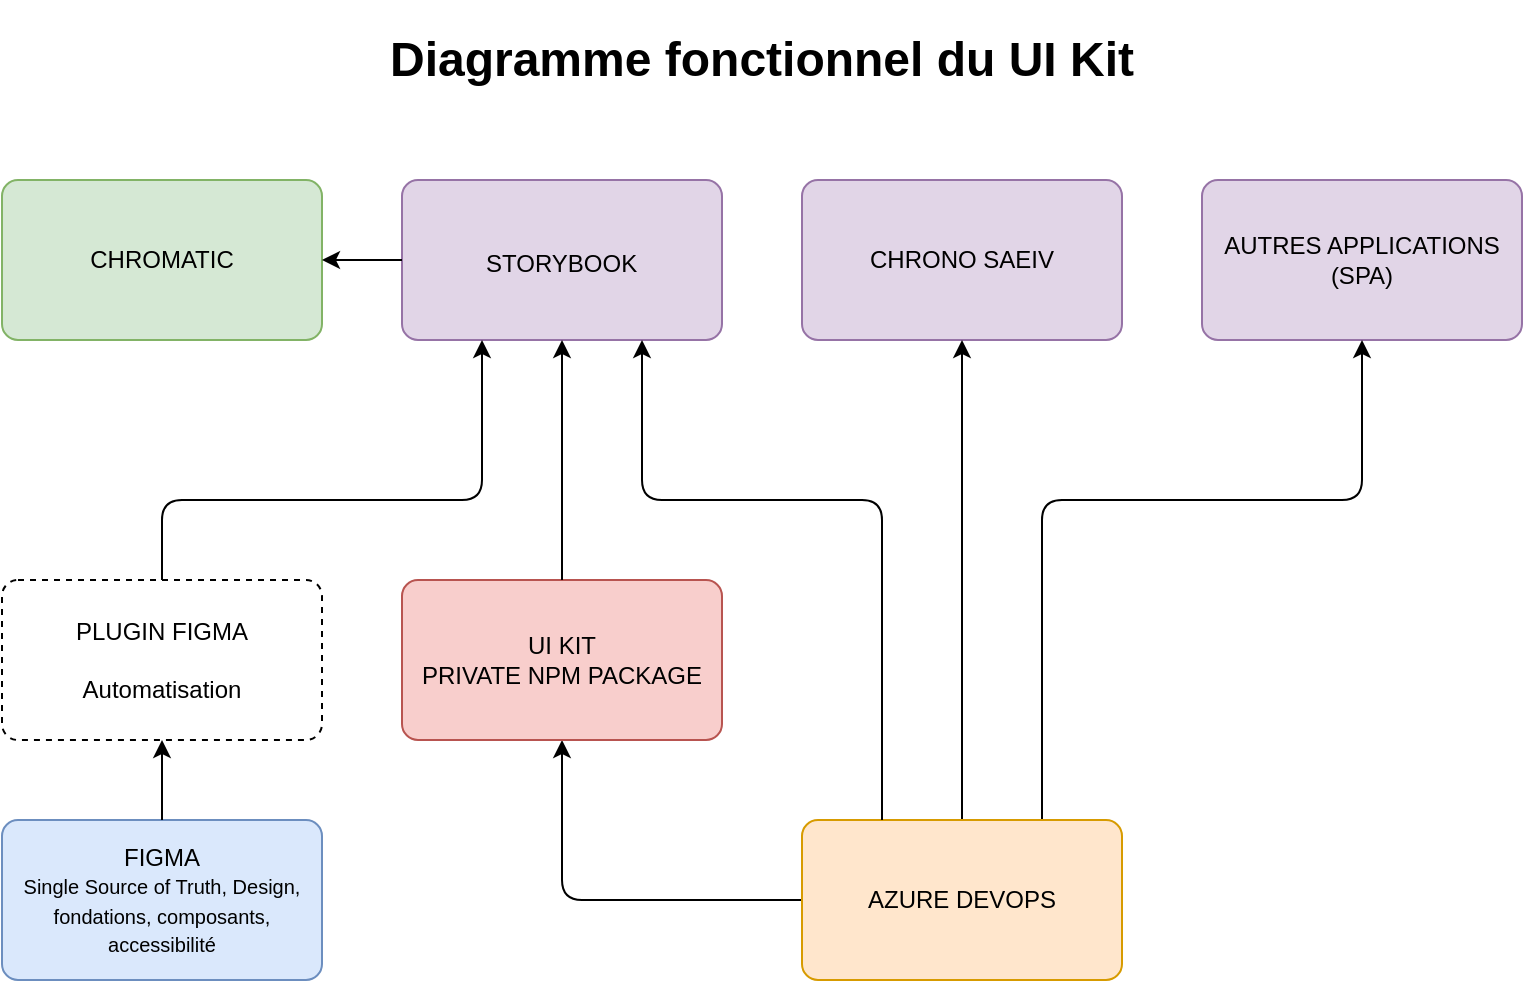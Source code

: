 <mxfile version="15.8.9" type="github">
  <diagram name="Page-1" id="c7488fd3-1785-93aa-aadb-54a6760d102a">
    <mxGraphModel dx="1422" dy="772" grid="1" gridSize="10" guides="1" tooltips="1" connect="1" arrows="1" fold="1" page="1" pageScale="1" pageWidth="500" pageHeight="300" background="none" math="0" shadow="0">
      <root>
        <mxCell id="0" />
        <mxCell id="1" parent="0" />
        <mxCell id="Tccu-ew2ln0pexr-4rRw-31" value="&lt;h1&gt;Diagramme fonctionnel du UI Kit&lt;/h1&gt;" style="text;html=1;strokeColor=none;fillColor=none;spacing=5;spacingTop=-20;whiteSpace=wrap;overflow=hidden;rounded=0;align=center;" parent="1" vertex="1">
          <mxGeometry x="120" y="40" width="760" height="40" as="geometry" />
        </mxCell>
        <mxCell id="YOE7d0ipDMbA9e8X7rGO-6" value="AUTRES APPLICATIONS (SPA)" style="rounded=1;whiteSpace=wrap;html=1;arcSize=10;fillColor=#e1d5e7;strokeColor=#9673a6;" parent="1" vertex="1">
          <mxGeometry x="720" y="120" width="160" height="80" as="geometry" />
        </mxCell>
        <mxCell id="YOE7d0ipDMbA9e8X7rGO-12" value="" style="endArrow=classic;html=1;shadow=0;endSize=6;strokeColor=#000000;entryX=0.5;entryY=1;entryDx=0;entryDy=0;exitX=0.75;exitY=0;exitDx=0;exitDy=0;" parent="1" source="tBBY-zIX_COKxprFF8_Z-13" target="YOE7d0ipDMbA9e8X7rGO-6" edge="1">
          <mxGeometry width="50" height="50" relative="1" as="geometry">
            <mxPoint x="600" y="300" as="sourcePoint" />
            <mxPoint x="230" y="160" as="targetPoint" />
            <Array as="points">
              <mxPoint x="640" y="280" />
              <mxPoint x="800" y="280" />
            </Array>
          </mxGeometry>
        </mxCell>
        <mxCell id="YOE7d0ipDMbA9e8X7rGO-14" value="CHRONO SAEIV" style="rounded=1;whiteSpace=wrap;html=1;arcSize=10;fillColor=#e1d5e7;strokeColor=#9673a6;" parent="1" vertex="1">
          <mxGeometry x="520" y="120" width="160" height="80" as="geometry" />
        </mxCell>
        <mxCell id="tBBY-zIX_COKxprFF8_Z-1" value="" style="rounded=1;whiteSpace=wrap;html=1;arcSize=10;fillColor=#e1d5e7;strokeColor=#9673a6;" parent="1" vertex="1">
          <mxGeometry x="320" y="120" width="160" height="80" as="geometry" />
        </mxCell>
        <mxCell id="tBBY-zIX_COKxprFF8_Z-2" value="" style="endArrow=classic;html=1;exitX=0;exitY=0.5;exitDx=0;exitDy=0;entryX=0.5;entryY=1;entryDx=0;entryDy=0;" parent="1" source="tBBY-zIX_COKxprFF8_Z-13" target="tBBY-zIX_COKxprFF8_Z-12" edge="1">
          <mxGeometry width="50" height="50" relative="1" as="geometry">
            <mxPoint x="840" y="240" as="sourcePoint" />
            <mxPoint x="839.8" y="200" as="targetPoint" />
            <Array as="points">
              <mxPoint x="520" y="480" />
              <mxPoint x="400" y="480" />
            </Array>
          </mxGeometry>
        </mxCell>
        <mxCell id="tBBY-zIX_COKxprFF8_Z-4" value="FIGMA&lt;br&gt;&lt;font style=&quot;font-size: 10px&quot;&gt;Single Source of Truth,&amp;nbsp;Design, fondations, composants, accessibilité&lt;/font&gt;" style="rounded=1;whiteSpace=wrap;html=1;arcSize=10;fillColor=#dae8fc;strokeColor=#6c8ebf;" parent="1" vertex="1">
          <mxGeometry x="120" y="440" width="160" height="80" as="geometry" />
        </mxCell>
        <mxCell id="tBBY-zIX_COKxprFF8_Z-11" value="" style="endArrow=classic;html=1;shadow=0;endSize=6;strokeColor=#000000;entryX=0.5;entryY=1;entryDx=0;entryDy=0;exitX=0.5;exitY=0;exitDx=0;exitDy=0;" parent="1" source="tBBY-zIX_COKxprFF8_Z-13" target="YOE7d0ipDMbA9e8X7rGO-14" edge="1">
          <mxGeometry width="50" height="50" relative="1" as="geometry">
            <mxPoint x="530" y="290" as="sourcePoint" />
            <mxPoint x="680" y="200" as="targetPoint" />
            <Array as="points" />
          </mxGeometry>
        </mxCell>
        <mxCell id="tBBY-zIX_COKxprFF8_Z-12" value="UI KIT&lt;br&gt;PRIVATE NPM PACKAGE" style="rounded=1;whiteSpace=wrap;html=1;arcSize=10;fillColor=#f8cecc;strokeColor=#b85450;" parent="1" vertex="1">
          <mxGeometry x="320" y="320" width="160" height="80" as="geometry" />
        </mxCell>
        <mxCell id="tBBY-zIX_COKxprFF8_Z-13" value="AZURE DEVOPS" style="whiteSpace=wrap;html=1;rounded=1;strokeColor=#d79b00;fillColor=#ffe6cc;arcSize=10;" parent="1" vertex="1">
          <mxGeometry x="520" y="440" width="160" height="80" as="geometry" />
        </mxCell>
        <mxCell id="tBBY-zIX_COKxprFF8_Z-14" value="" style="endArrow=classic;html=1;exitX=0.5;exitY=0;exitDx=0;exitDy=0;entryX=0.5;entryY=1;entryDx=0;entryDy=0;" parent="1" source="tBBY-zIX_COKxprFF8_Z-12" target="tBBY-zIX_COKxprFF8_Z-1" edge="1">
          <mxGeometry width="50" height="50" relative="1" as="geometry">
            <mxPoint x="850" y="450" as="sourcePoint" />
            <mxPoint x="350" y="390" as="targetPoint" />
          </mxGeometry>
        </mxCell>
        <mxCell id="tBBY-zIX_COKxprFF8_Z-15" value="CHROMATIC" style="rounded=1;whiteSpace=wrap;html=1;arcSize=10;fillColor=#d5e8d4;strokeColor=#82b366;" parent="1" vertex="1">
          <mxGeometry x="120" y="120" width="160" height="80" as="geometry" />
        </mxCell>
        <mxCell id="tBBY-zIX_COKxprFF8_Z-17" value="" style="endArrow=classic;html=1;entryX=1;entryY=0.5;entryDx=0;entryDy=0;exitX=0;exitY=0.5;exitDx=0;exitDy=0;" parent="1" source="tBBY-zIX_COKxprFF8_Z-1" target="tBBY-zIX_COKxprFF8_Z-15" edge="1">
          <mxGeometry width="50" height="50" relative="1" as="geometry">
            <mxPoint x="430" y="220" as="sourcePoint" />
            <mxPoint x="920" y="320" as="targetPoint" />
            <Array as="points" />
          </mxGeometry>
        </mxCell>
        <mxCell id="tBBY-zIX_COKxprFF8_Z-18" value="PLUGIN FIGMA&lt;br&gt;&lt;br&gt;Automatisation" style="rounded=1;whiteSpace=wrap;html=1;arcSize=10;dashed=1;" parent="1" vertex="1">
          <mxGeometry x="120" y="320" width="160" height="80" as="geometry" />
        </mxCell>
        <mxCell id="tBBY-zIX_COKxprFF8_Z-19" value="" style="endArrow=classic;html=1;exitX=0.5;exitY=0;exitDx=0;exitDy=0;entryX=0.5;entryY=1;entryDx=0;entryDy=0;" parent="1" source="tBBY-zIX_COKxprFF8_Z-4" target="tBBY-zIX_COKxprFF8_Z-18" edge="1">
          <mxGeometry width="50" height="50" relative="1" as="geometry">
            <mxPoint x="260" y="500" as="sourcePoint" />
            <mxPoint x="260" y="460" as="targetPoint" />
          </mxGeometry>
        </mxCell>
        <mxCell id="tBBY-zIX_COKxprFF8_Z-21" value="" style="endArrow=classic;html=1;entryX=0.25;entryY=1;entryDx=0;entryDy=0;exitX=0.5;exitY=0;exitDx=0;exitDy=0;" parent="1" source="tBBY-zIX_COKxprFF8_Z-18" target="tBBY-zIX_COKxprFF8_Z-1" edge="1">
          <mxGeometry width="50" height="50" relative="1" as="geometry">
            <mxPoint x="200" y="320" as="sourcePoint" />
            <mxPoint x="130" y="330" as="targetPoint" />
            <Array as="points">
              <mxPoint x="200" y="280" />
              <mxPoint x="360" y="280" />
            </Array>
          </mxGeometry>
        </mxCell>
        <mxCell id="0OFy3xrJt5Z_TGlZJ1PU-2" value="" style="endArrow=classic;html=1;entryX=0.75;entryY=1;entryDx=0;entryDy=0;exitX=0.25;exitY=0;exitDx=0;exitDy=0;" edge="1" parent="1" source="tBBY-zIX_COKxprFF8_Z-13" target="tBBY-zIX_COKxprFF8_Z-1">
          <mxGeometry width="50" height="50" relative="1" as="geometry">
            <mxPoint x="130" y="330" as="sourcePoint" />
            <mxPoint x="370" y="210" as="targetPoint" />
            <Array as="points">
              <mxPoint x="560" y="280" />
              <mxPoint x="440" y="280" />
            </Array>
          </mxGeometry>
        </mxCell>
        <mxCell id="0OFy3xrJt5Z_TGlZJ1PU-9" value="&lt;span style=&quot;color: rgb(0 , 0 , 0) ; font-family: &amp;#34;helvetica&amp;#34; ; font-size: 12px ; font-style: normal ; font-weight: 400 ; letter-spacing: normal ; text-align: center ; text-indent: 0px ; text-transform: none ; word-spacing: 0px ; display: inline ; float: none&quot;&gt;STORYBOOK&lt;/span&gt;" style="text;whiteSpace=wrap;html=1;fontSize=10;" vertex="1" parent="1">
          <mxGeometry x="360" y="147.5" width="80" height="25" as="geometry" />
        </mxCell>
      </root>
    </mxGraphModel>
  </diagram>
</mxfile>
